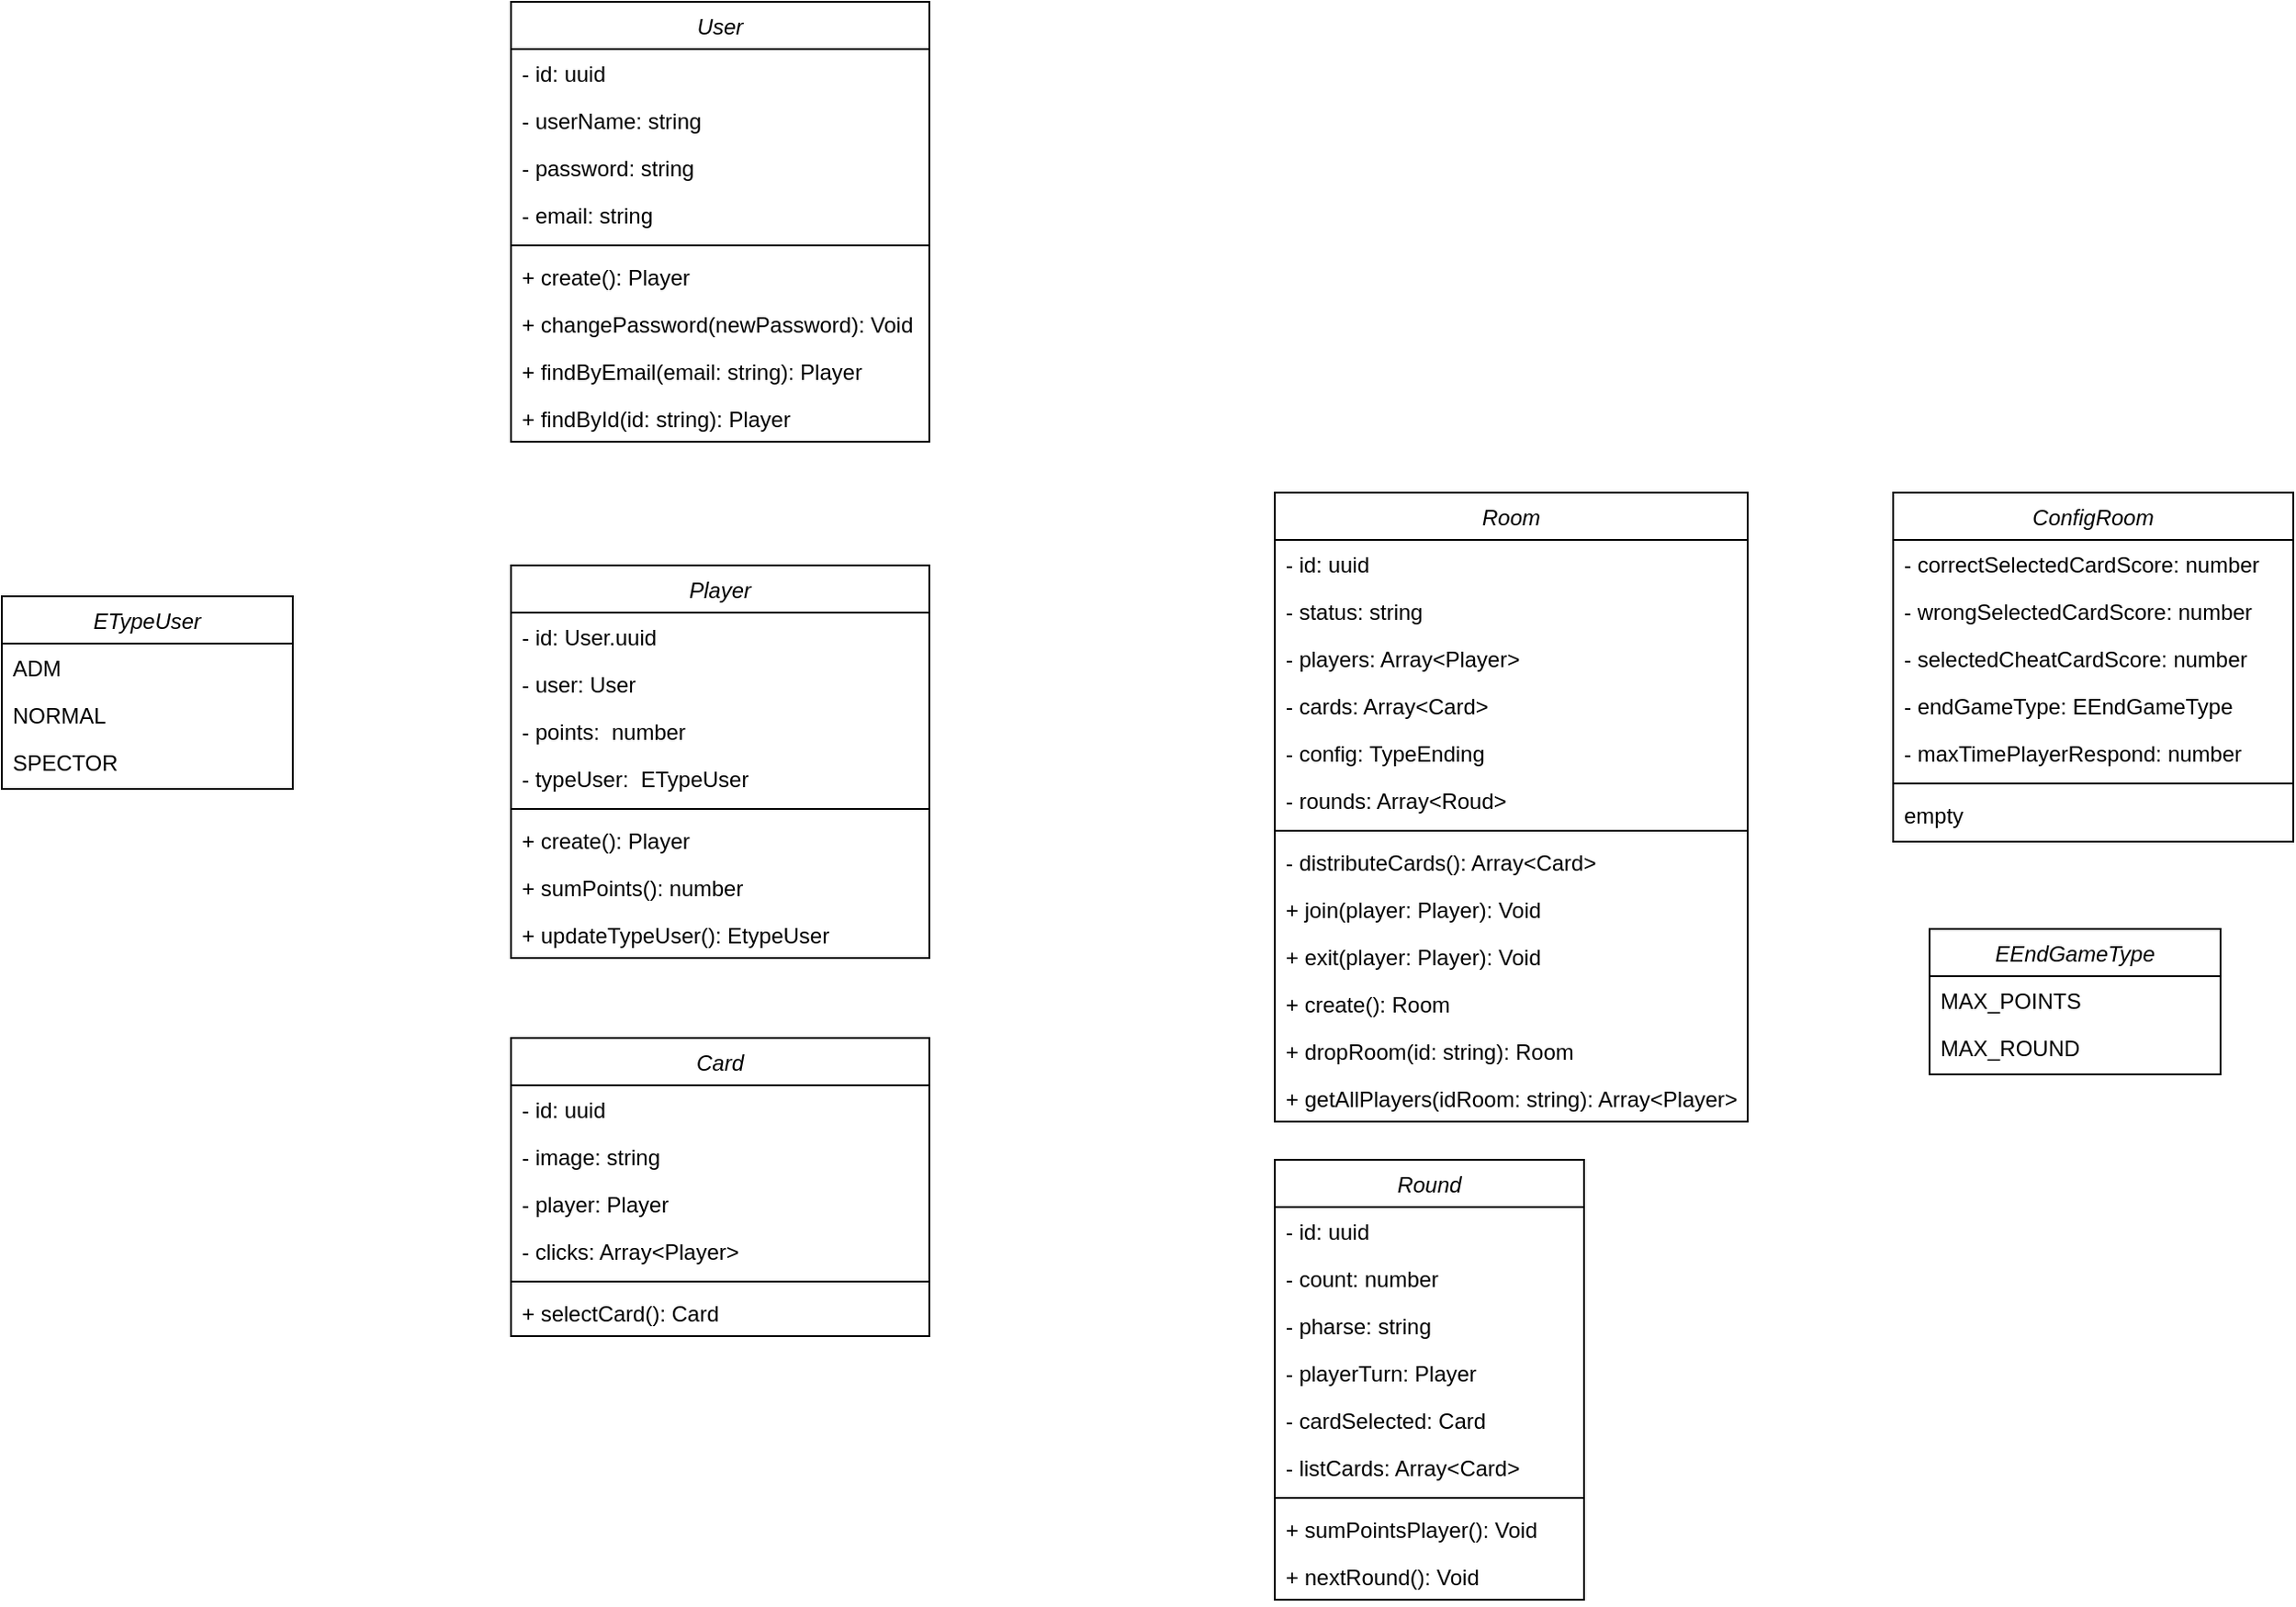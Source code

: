 <mxfile version="20.8.20" type="github">
  <diagram id="C5RBs43oDa-KdzZeNtuy" name="Page-1">
    <mxGraphModel dx="1862" dy="1755" grid="1" gridSize="10" guides="1" tooltips="1" connect="1" arrows="1" fold="1" page="1" pageScale="1" pageWidth="827" pageHeight="1169" math="0" shadow="0">
      <root>
        <mxCell id="WIyWlLk6GJQsqaUBKTNV-0" />
        <mxCell id="WIyWlLk6GJQsqaUBKTNV-1" parent="WIyWlLk6GJQsqaUBKTNV-0" />
        <mxCell id="zkfFHV4jXpPFQw0GAbJ--0" value="Player" style="swimlane;fontStyle=2;align=center;verticalAlign=top;childLayout=stackLayout;horizontal=1;startSize=26;horizontalStack=0;resizeParent=1;resizeLast=0;collapsible=1;marginBottom=0;rounded=0;shadow=0;strokeWidth=1;" parent="WIyWlLk6GJQsqaUBKTNV-1" vertex="1">
          <mxGeometry x="-230" y="150" width="230" height="216" as="geometry">
            <mxRectangle x="230" y="140" width="160" height="26" as="alternateBounds" />
          </mxGeometry>
        </mxCell>
        <mxCell id="urDKYEJhFiNxmNHtXU0g-31" value="- id: User.uuid" style="text;align=left;verticalAlign=top;spacingLeft=4;spacingRight=4;overflow=hidden;rotatable=0;points=[[0,0.5],[1,0.5]];portConstraint=eastwest;rounded=0;shadow=0;html=0;" vertex="1" parent="zkfFHV4jXpPFQw0GAbJ--0">
          <mxGeometry y="26" width="230" height="26" as="geometry" />
        </mxCell>
        <mxCell id="zkfFHV4jXpPFQw0GAbJ--2" value="- user: User" style="text;align=left;verticalAlign=top;spacingLeft=4;spacingRight=4;overflow=hidden;rotatable=0;points=[[0,0.5],[1,0.5]];portConstraint=eastwest;rounded=0;shadow=0;html=0;" parent="zkfFHV4jXpPFQw0GAbJ--0" vertex="1">
          <mxGeometry y="52" width="230" height="26" as="geometry" />
        </mxCell>
        <mxCell id="urDKYEJhFiNxmNHtXU0g-0" value="- points:  number" style="text;align=left;verticalAlign=top;spacingLeft=4;spacingRight=4;overflow=hidden;rotatable=0;points=[[0,0.5],[1,0.5]];portConstraint=eastwest;rounded=0;shadow=0;html=0;" vertex="1" parent="zkfFHV4jXpPFQw0GAbJ--0">
          <mxGeometry y="78" width="230" height="26" as="geometry" />
        </mxCell>
        <mxCell id="urDKYEJhFiNxmNHtXU0g-64" value="- typeUser:  ETypeUser" style="text;align=left;verticalAlign=top;spacingLeft=4;spacingRight=4;overflow=hidden;rotatable=0;points=[[0,0.5],[1,0.5]];portConstraint=eastwest;rounded=0;shadow=0;html=0;" vertex="1" parent="zkfFHV4jXpPFQw0GAbJ--0">
          <mxGeometry y="104" width="230" height="26" as="geometry" />
        </mxCell>
        <mxCell id="zkfFHV4jXpPFQw0GAbJ--4" value="" style="line;html=1;strokeWidth=1;align=left;verticalAlign=middle;spacingTop=-1;spacingLeft=3;spacingRight=3;rotatable=0;labelPosition=right;points=[];portConstraint=eastwest;" parent="zkfFHV4jXpPFQw0GAbJ--0" vertex="1">
          <mxGeometry y="130" width="230" height="8" as="geometry" />
        </mxCell>
        <mxCell id="urDKYEJhFiNxmNHtXU0g-78" value="+ create(): Player" style="text;align=left;verticalAlign=top;spacingLeft=4;spacingRight=4;overflow=hidden;rotatable=0;points=[[0,0.5],[1,0.5]];portConstraint=eastwest;" vertex="1" parent="zkfFHV4jXpPFQw0GAbJ--0">
          <mxGeometry y="138" width="230" height="26" as="geometry" />
        </mxCell>
        <mxCell id="urDKYEJhFiNxmNHtXU0g-79" value="+ sumPoints(): number" style="text;align=left;verticalAlign=top;spacingLeft=4;spacingRight=4;overflow=hidden;rotatable=0;points=[[0,0.5],[1,0.5]];portConstraint=eastwest;" vertex="1" parent="zkfFHV4jXpPFQw0GAbJ--0">
          <mxGeometry y="164" width="230" height="26" as="geometry" />
        </mxCell>
        <mxCell id="urDKYEJhFiNxmNHtXU0g-80" value="+ updateTypeUser(): EtypeUser" style="text;align=left;verticalAlign=top;spacingLeft=4;spacingRight=4;overflow=hidden;rotatable=0;points=[[0,0.5],[1,0.5]];portConstraint=eastwest;" vertex="1" parent="zkfFHV4jXpPFQw0GAbJ--0">
          <mxGeometry y="190" width="230" height="26" as="geometry" />
        </mxCell>
        <mxCell id="urDKYEJhFiNxmNHtXU0g-1" value="Room" style="swimlane;fontStyle=2;align=center;verticalAlign=top;childLayout=stackLayout;horizontal=1;startSize=26;horizontalStack=0;resizeParent=1;resizeLast=0;collapsible=1;marginBottom=0;rounded=0;shadow=0;strokeWidth=1;" vertex="1" parent="WIyWlLk6GJQsqaUBKTNV-1">
          <mxGeometry x="190" y="110" width="260" height="346" as="geometry">
            <mxRectangle x="230" y="140" width="160" height="26" as="alternateBounds" />
          </mxGeometry>
        </mxCell>
        <mxCell id="urDKYEJhFiNxmNHtXU0g-33" value="- id: uuid" style="text;align=left;verticalAlign=top;spacingLeft=4;spacingRight=4;overflow=hidden;rotatable=0;points=[[0,0.5],[1,0.5]];portConstraint=eastwest;rounded=0;shadow=0;html=0;" vertex="1" parent="urDKYEJhFiNxmNHtXU0g-1">
          <mxGeometry y="26" width="260" height="26" as="geometry" />
        </mxCell>
        <mxCell id="urDKYEJhFiNxmNHtXU0g-13" value="- status: string" style="text;align=left;verticalAlign=top;spacingLeft=4;spacingRight=4;overflow=hidden;rotatable=0;points=[[0,0.5],[1,0.5]];portConstraint=eastwest;rounded=0;shadow=0;html=0;" vertex="1" parent="urDKYEJhFiNxmNHtXU0g-1">
          <mxGeometry y="52" width="260" height="26" as="geometry" />
        </mxCell>
        <mxCell id="urDKYEJhFiNxmNHtXU0g-3" value="- players: Array&lt;Player&gt;" style="text;align=left;verticalAlign=top;spacingLeft=4;spacingRight=4;overflow=hidden;rotatable=0;points=[[0,0.5],[1,0.5]];portConstraint=eastwest;rounded=0;shadow=0;html=0;" vertex="1" parent="urDKYEJhFiNxmNHtXU0g-1">
          <mxGeometry y="78" width="260" height="26" as="geometry" />
        </mxCell>
        <mxCell id="urDKYEJhFiNxmNHtXU0g-30" value="- cards: Array&lt;Card&gt;" style="text;align=left;verticalAlign=top;spacingLeft=4;spacingRight=4;overflow=hidden;rotatable=0;points=[[0,0.5],[1,0.5]];portConstraint=eastwest;rounded=0;shadow=0;html=0;" vertex="1" parent="urDKYEJhFiNxmNHtXU0g-1">
          <mxGeometry y="104" width="260" height="26" as="geometry" />
        </mxCell>
        <mxCell id="urDKYEJhFiNxmNHtXU0g-4" value="- config: TypeEnding" style="text;align=left;verticalAlign=top;spacingLeft=4;spacingRight=4;overflow=hidden;rotatable=0;points=[[0,0.5],[1,0.5]];portConstraint=eastwest;rounded=0;shadow=0;html=0;" vertex="1" parent="urDKYEJhFiNxmNHtXU0g-1">
          <mxGeometry y="130" width="260" height="26" as="geometry" />
        </mxCell>
        <mxCell id="urDKYEJhFiNxmNHtXU0g-61" value="- rounds: Array&lt;Roud&gt;" style="text;align=left;verticalAlign=top;spacingLeft=4;spacingRight=4;overflow=hidden;rotatable=0;points=[[0,0.5],[1,0.5]];portConstraint=eastwest;rounded=0;shadow=0;html=0;" vertex="1" parent="urDKYEJhFiNxmNHtXU0g-1">
          <mxGeometry y="156" width="260" height="26" as="geometry" />
        </mxCell>
        <mxCell id="urDKYEJhFiNxmNHtXU0g-5" value="" style="line;html=1;strokeWidth=1;align=left;verticalAlign=middle;spacingTop=-1;spacingLeft=3;spacingRight=3;rotatable=0;labelPosition=right;points=[];portConstraint=eastwest;" vertex="1" parent="urDKYEJhFiNxmNHtXU0g-1">
          <mxGeometry y="182" width="260" height="8" as="geometry" />
        </mxCell>
        <mxCell id="urDKYEJhFiNxmNHtXU0g-6" value="- distributeCards(): Array&lt;Card&gt;" style="text;align=left;verticalAlign=top;spacingLeft=4;spacingRight=4;overflow=hidden;rotatable=0;points=[[0,0.5],[1,0.5]];portConstraint=eastwest;" vertex="1" parent="urDKYEJhFiNxmNHtXU0g-1">
          <mxGeometry y="190" width="260" height="26" as="geometry" />
        </mxCell>
        <mxCell id="urDKYEJhFiNxmNHtXU0g-81" value="+ join(player: Player): Void" style="text;align=left;verticalAlign=top;spacingLeft=4;spacingRight=4;overflow=hidden;rotatable=0;points=[[0,0.5],[1,0.5]];portConstraint=eastwest;" vertex="1" parent="urDKYEJhFiNxmNHtXU0g-1">
          <mxGeometry y="216" width="260" height="26" as="geometry" />
        </mxCell>
        <mxCell id="urDKYEJhFiNxmNHtXU0g-17" value="+ exit(player: Player): Void" style="text;align=left;verticalAlign=top;spacingLeft=4;spacingRight=4;overflow=hidden;rotatable=0;points=[[0,0.5],[1,0.5]];portConstraint=eastwest;" vertex="1" parent="urDKYEJhFiNxmNHtXU0g-1">
          <mxGeometry y="242" width="260" height="26" as="geometry" />
        </mxCell>
        <mxCell id="urDKYEJhFiNxmNHtXU0g-19" value="+ create(): Room" style="text;align=left;verticalAlign=top;spacingLeft=4;spacingRight=4;overflow=hidden;rotatable=0;points=[[0,0.5],[1,0.5]];portConstraint=eastwest;" vertex="1" parent="urDKYEJhFiNxmNHtXU0g-1">
          <mxGeometry y="268" width="260" height="26" as="geometry" />
        </mxCell>
        <mxCell id="urDKYEJhFiNxmNHtXU0g-18" value="+ dropRoom(id: string): Room" style="text;align=left;verticalAlign=top;spacingLeft=4;spacingRight=4;overflow=hidden;rotatable=0;points=[[0,0.5],[1,0.5]];portConstraint=eastwest;" vertex="1" parent="urDKYEJhFiNxmNHtXU0g-1">
          <mxGeometry y="294" width="260" height="26" as="geometry" />
        </mxCell>
        <mxCell id="urDKYEJhFiNxmNHtXU0g-20" value="+ getAllPlayers(idRoom: string): Array&lt;Player&gt;" style="text;align=left;verticalAlign=top;spacingLeft=4;spacingRight=4;overflow=hidden;rotatable=0;points=[[0,0.5],[1,0.5]];portConstraint=eastwest;" vertex="1" parent="urDKYEJhFiNxmNHtXU0g-1">
          <mxGeometry y="320" width="260" height="26" as="geometry" />
        </mxCell>
        <mxCell id="urDKYEJhFiNxmNHtXU0g-7" value="ConfigRoom" style="swimlane;fontStyle=2;align=center;verticalAlign=top;childLayout=stackLayout;horizontal=1;startSize=26;horizontalStack=0;resizeParent=1;resizeLast=0;collapsible=1;marginBottom=0;rounded=0;shadow=0;strokeWidth=1;" vertex="1" parent="WIyWlLk6GJQsqaUBKTNV-1">
          <mxGeometry x="530" y="110" width="220" height="192" as="geometry">
            <mxRectangle x="230" y="140" width="160" height="26" as="alternateBounds" />
          </mxGeometry>
        </mxCell>
        <mxCell id="urDKYEJhFiNxmNHtXU0g-8" value="- correctSelectedCardScore: number" style="text;align=left;verticalAlign=top;spacingLeft=4;spacingRight=4;overflow=hidden;rotatable=0;points=[[0,0.5],[1,0.5]];portConstraint=eastwest;rounded=0;shadow=0;html=0;" vertex="1" parent="urDKYEJhFiNxmNHtXU0g-7">
          <mxGeometry y="26" width="220" height="26" as="geometry" />
        </mxCell>
        <mxCell id="urDKYEJhFiNxmNHtXU0g-72" value="- wrongSelectedCardScore: number" style="text;align=left;verticalAlign=top;spacingLeft=4;spacingRight=4;overflow=hidden;rotatable=0;points=[[0,0.5],[1,0.5]];portConstraint=eastwest;rounded=0;shadow=0;html=0;" vertex="1" parent="urDKYEJhFiNxmNHtXU0g-7">
          <mxGeometry y="52" width="220" height="26" as="geometry" />
        </mxCell>
        <mxCell id="urDKYEJhFiNxmNHtXU0g-73" value="- selectedCheatCardScore: number" style="text;align=left;verticalAlign=top;spacingLeft=4;spacingRight=4;overflow=hidden;rotatable=0;points=[[0,0.5],[1,0.5]];portConstraint=eastwest;rounded=0;shadow=0;html=0;" vertex="1" parent="urDKYEJhFiNxmNHtXU0g-7">
          <mxGeometry y="78" width="220" height="26" as="geometry" />
        </mxCell>
        <mxCell id="urDKYEJhFiNxmNHtXU0g-9" value="- endGameType: EEndGameType" style="text;align=left;verticalAlign=top;spacingLeft=4;spacingRight=4;overflow=hidden;rotatable=0;points=[[0,0.5],[1,0.5]];portConstraint=eastwest;rounded=0;shadow=0;html=0;" vertex="1" parent="urDKYEJhFiNxmNHtXU0g-7">
          <mxGeometry y="104" width="220" height="26" as="geometry" />
        </mxCell>
        <mxCell id="urDKYEJhFiNxmNHtXU0g-82" value="- maxTimePlayerRespond: number" style="text;align=left;verticalAlign=top;spacingLeft=4;spacingRight=4;overflow=hidden;rotatable=0;points=[[0,0.5],[1,0.5]];portConstraint=eastwest;rounded=0;shadow=0;html=0;" vertex="1" parent="urDKYEJhFiNxmNHtXU0g-7">
          <mxGeometry y="130" width="220" height="26" as="geometry" />
        </mxCell>
        <mxCell id="urDKYEJhFiNxmNHtXU0g-11" value="" style="line;html=1;strokeWidth=1;align=left;verticalAlign=middle;spacingTop=-1;spacingLeft=3;spacingRight=3;rotatable=0;labelPosition=right;points=[];portConstraint=eastwest;" vertex="1" parent="urDKYEJhFiNxmNHtXU0g-7">
          <mxGeometry y="156" width="220" height="8" as="geometry" />
        </mxCell>
        <mxCell id="urDKYEJhFiNxmNHtXU0g-12" value="empty" style="text;align=left;verticalAlign=top;spacingLeft=4;spacingRight=4;overflow=hidden;rotatable=0;points=[[0,0.5],[1,0.5]];portConstraint=eastwest;" vertex="1" parent="urDKYEJhFiNxmNHtXU0g-7">
          <mxGeometry y="164" width="220" height="28" as="geometry" />
        </mxCell>
        <mxCell id="urDKYEJhFiNxmNHtXU0g-21" value="Card" style="swimlane;fontStyle=2;align=center;verticalAlign=top;childLayout=stackLayout;horizontal=1;startSize=26;horizontalStack=0;resizeParent=1;resizeLast=0;collapsible=1;marginBottom=0;rounded=0;shadow=0;strokeWidth=1;" vertex="1" parent="WIyWlLk6GJQsqaUBKTNV-1">
          <mxGeometry x="-230" y="410" width="230" height="164" as="geometry">
            <mxRectangle x="230" y="140" width="160" height="26" as="alternateBounds" />
          </mxGeometry>
        </mxCell>
        <mxCell id="urDKYEJhFiNxmNHtXU0g-22" value="- id: uuid" style="text;align=left;verticalAlign=top;spacingLeft=4;spacingRight=4;overflow=hidden;rotatable=0;points=[[0,0.5],[1,0.5]];portConstraint=eastwest;rounded=0;shadow=0;html=0;" vertex="1" parent="urDKYEJhFiNxmNHtXU0g-21">
          <mxGeometry y="26" width="230" height="26" as="geometry" />
        </mxCell>
        <mxCell id="urDKYEJhFiNxmNHtXU0g-63" value="- image: string" style="text;align=left;verticalAlign=top;spacingLeft=4;spacingRight=4;overflow=hidden;rotatable=0;points=[[0,0.5],[1,0.5]];portConstraint=eastwest;rounded=0;shadow=0;html=0;" vertex="1" parent="urDKYEJhFiNxmNHtXU0g-21">
          <mxGeometry y="52" width="230" height="26" as="geometry" />
        </mxCell>
        <mxCell id="urDKYEJhFiNxmNHtXU0g-23" value="- player: Player" style="text;align=left;verticalAlign=top;spacingLeft=4;spacingRight=4;overflow=hidden;rotatable=0;points=[[0,0.5],[1,0.5]];portConstraint=eastwest;rounded=0;shadow=0;html=0;" vertex="1" parent="urDKYEJhFiNxmNHtXU0g-21">
          <mxGeometry y="78" width="230" height="26" as="geometry" />
        </mxCell>
        <mxCell id="urDKYEJhFiNxmNHtXU0g-24" value="- clicks: Array&lt;Player&gt;" style="text;align=left;verticalAlign=top;spacingLeft=4;spacingRight=4;overflow=hidden;rotatable=0;points=[[0,0.5],[1,0.5]];portConstraint=eastwest;rounded=0;shadow=0;html=0;" vertex="1" parent="urDKYEJhFiNxmNHtXU0g-21">
          <mxGeometry y="104" width="230" height="26" as="geometry" />
        </mxCell>
        <mxCell id="urDKYEJhFiNxmNHtXU0g-25" value="" style="line;html=1;strokeWidth=1;align=left;verticalAlign=middle;spacingTop=-1;spacingLeft=3;spacingRight=3;rotatable=0;labelPosition=right;points=[];portConstraint=eastwest;" vertex="1" parent="urDKYEJhFiNxmNHtXU0g-21">
          <mxGeometry y="130" width="230" height="8" as="geometry" />
        </mxCell>
        <mxCell id="urDKYEJhFiNxmNHtXU0g-28" value="+ selectCard(): Card" style="text;align=left;verticalAlign=top;spacingLeft=4;spacingRight=4;overflow=hidden;rotatable=0;points=[[0,0.5],[1,0.5]];portConstraint=eastwest;" vertex="1" parent="urDKYEJhFiNxmNHtXU0g-21">
          <mxGeometry y="138" width="230" height="26" as="geometry" />
        </mxCell>
        <mxCell id="urDKYEJhFiNxmNHtXU0g-34" value="Round" style="swimlane;fontStyle=2;align=center;verticalAlign=top;childLayout=stackLayout;horizontal=1;startSize=26;horizontalStack=0;resizeParent=1;resizeLast=0;collapsible=1;marginBottom=0;rounded=0;shadow=0;strokeWidth=1;" vertex="1" parent="WIyWlLk6GJQsqaUBKTNV-1">
          <mxGeometry x="190" y="477" width="170" height="242" as="geometry">
            <mxRectangle x="230" y="140" width="160" height="26" as="alternateBounds" />
          </mxGeometry>
        </mxCell>
        <mxCell id="urDKYEJhFiNxmNHtXU0g-35" value="- id: uuid" style="text;align=left;verticalAlign=top;spacingLeft=4;spacingRight=4;overflow=hidden;rotatable=0;points=[[0,0.5],[1,0.5]];portConstraint=eastwest;rounded=0;shadow=0;html=0;" vertex="1" parent="urDKYEJhFiNxmNHtXU0g-34">
          <mxGeometry y="26" width="170" height="26" as="geometry" />
        </mxCell>
        <mxCell id="urDKYEJhFiNxmNHtXU0g-36" value="- count: number" style="text;align=left;verticalAlign=top;spacingLeft=4;spacingRight=4;overflow=hidden;rotatable=0;points=[[0,0.5],[1,0.5]];portConstraint=eastwest;rounded=0;shadow=0;html=0;" vertex="1" parent="urDKYEJhFiNxmNHtXU0g-34">
          <mxGeometry y="52" width="170" height="26" as="geometry" />
        </mxCell>
        <mxCell id="urDKYEJhFiNxmNHtXU0g-37" value="- pharse: string" style="text;align=left;verticalAlign=top;spacingLeft=4;spacingRight=4;overflow=hidden;rotatable=0;points=[[0,0.5],[1,0.5]];portConstraint=eastwest;rounded=0;shadow=0;html=0;" vertex="1" parent="urDKYEJhFiNxmNHtXU0g-34">
          <mxGeometry y="78" width="170" height="26" as="geometry" />
        </mxCell>
        <mxCell id="urDKYEJhFiNxmNHtXU0g-40" value="- playerTurn: Player" style="text;align=left;verticalAlign=top;spacingLeft=4;spacingRight=4;overflow=hidden;rotatable=0;points=[[0,0.5],[1,0.5]];portConstraint=eastwest;rounded=0;shadow=0;html=0;" vertex="1" parent="urDKYEJhFiNxmNHtXU0g-34">
          <mxGeometry y="104" width="170" height="26" as="geometry" />
        </mxCell>
        <mxCell id="urDKYEJhFiNxmNHtXU0g-41" value="- cardSelected: Card" style="text;align=left;verticalAlign=top;spacingLeft=4;spacingRight=4;overflow=hidden;rotatable=0;points=[[0,0.5],[1,0.5]];portConstraint=eastwest;rounded=0;shadow=0;html=0;" vertex="1" parent="urDKYEJhFiNxmNHtXU0g-34">
          <mxGeometry y="130" width="170" height="26" as="geometry" />
        </mxCell>
        <mxCell id="urDKYEJhFiNxmNHtXU0g-50" value="- listCards: Array&lt;Card&gt;" style="text;align=left;verticalAlign=top;spacingLeft=4;spacingRight=4;overflow=hidden;rotatable=0;points=[[0,0.5],[1,0.5]];portConstraint=eastwest;rounded=0;shadow=0;html=0;" vertex="1" parent="urDKYEJhFiNxmNHtXU0g-34">
          <mxGeometry y="156" width="170" height="26" as="geometry" />
        </mxCell>
        <mxCell id="urDKYEJhFiNxmNHtXU0g-38" value="" style="line;html=1;strokeWidth=1;align=left;verticalAlign=middle;spacingTop=-1;spacingLeft=3;spacingRight=3;rotatable=0;labelPosition=right;points=[];portConstraint=eastwest;" vertex="1" parent="urDKYEJhFiNxmNHtXU0g-34">
          <mxGeometry y="182" width="170" height="8" as="geometry" />
        </mxCell>
        <mxCell id="urDKYEJhFiNxmNHtXU0g-39" value="+ sumPointsPlayer(): Void" style="text;align=left;verticalAlign=top;spacingLeft=4;spacingRight=4;overflow=hidden;rotatable=0;points=[[0,0.5],[1,0.5]];portConstraint=eastwest;" vertex="1" parent="urDKYEJhFiNxmNHtXU0g-34">
          <mxGeometry y="190" width="170" height="26" as="geometry" />
        </mxCell>
        <mxCell id="urDKYEJhFiNxmNHtXU0g-62" value="+ nextRound(): Void" style="text;align=left;verticalAlign=top;spacingLeft=4;spacingRight=4;overflow=hidden;rotatable=0;points=[[0,0.5],[1,0.5]];portConstraint=eastwest;" vertex="1" parent="urDKYEJhFiNxmNHtXU0g-34">
          <mxGeometry y="216" width="170" height="26" as="geometry" />
        </mxCell>
        <mxCell id="urDKYEJhFiNxmNHtXU0g-51" value="User" style="swimlane;fontStyle=2;align=center;verticalAlign=top;childLayout=stackLayout;horizontal=1;startSize=26;horizontalStack=0;resizeParent=1;resizeLast=0;collapsible=1;marginBottom=0;rounded=0;shadow=0;strokeWidth=1;" vertex="1" parent="WIyWlLk6GJQsqaUBKTNV-1">
          <mxGeometry x="-230" y="-160" width="230" height="242" as="geometry">
            <mxRectangle x="230" y="140" width="160" height="26" as="alternateBounds" />
          </mxGeometry>
        </mxCell>
        <mxCell id="urDKYEJhFiNxmNHtXU0g-52" value="- id: uuid" style="text;align=left;verticalAlign=top;spacingLeft=4;spacingRight=4;overflow=hidden;rotatable=0;points=[[0,0.5],[1,0.5]];portConstraint=eastwest;rounded=0;shadow=0;html=0;" vertex="1" parent="urDKYEJhFiNxmNHtXU0g-51">
          <mxGeometry y="26" width="230" height="26" as="geometry" />
        </mxCell>
        <mxCell id="urDKYEJhFiNxmNHtXU0g-53" value="- userName: string" style="text;align=left;verticalAlign=top;spacingLeft=4;spacingRight=4;overflow=hidden;rotatable=0;points=[[0,0.5],[1,0.5]];portConstraint=eastwest;rounded=0;shadow=0;html=0;" vertex="1" parent="urDKYEJhFiNxmNHtXU0g-51">
          <mxGeometry y="52" width="230" height="26" as="geometry" />
        </mxCell>
        <mxCell id="urDKYEJhFiNxmNHtXU0g-54" value="- password: string" style="text;align=left;verticalAlign=top;spacingLeft=4;spacingRight=4;overflow=hidden;rotatable=0;points=[[0,0.5],[1,0.5]];portConstraint=eastwest;rounded=0;shadow=0;html=0;" vertex="1" parent="urDKYEJhFiNxmNHtXU0g-51">
          <mxGeometry y="78" width="230" height="26" as="geometry" />
        </mxCell>
        <mxCell id="urDKYEJhFiNxmNHtXU0g-55" value="- email: string" style="text;align=left;verticalAlign=top;spacingLeft=4;spacingRight=4;overflow=hidden;rotatable=0;points=[[0,0.5],[1,0.5]];portConstraint=eastwest;rounded=0;shadow=0;html=0;" vertex="1" parent="urDKYEJhFiNxmNHtXU0g-51">
          <mxGeometry y="104" width="230" height="26" as="geometry" />
        </mxCell>
        <mxCell id="urDKYEJhFiNxmNHtXU0g-56" value="" style="line;html=1;strokeWidth=1;align=left;verticalAlign=middle;spacingTop=-1;spacingLeft=3;spacingRight=3;rotatable=0;labelPosition=right;points=[];portConstraint=eastwest;" vertex="1" parent="urDKYEJhFiNxmNHtXU0g-51">
          <mxGeometry y="130" width="230" height="8" as="geometry" />
        </mxCell>
        <mxCell id="urDKYEJhFiNxmNHtXU0g-57" value="+ create(): Player" style="text;align=left;verticalAlign=top;spacingLeft=4;spacingRight=4;overflow=hidden;rotatable=0;points=[[0,0.5],[1,0.5]];portConstraint=eastwest;" vertex="1" parent="urDKYEJhFiNxmNHtXU0g-51">
          <mxGeometry y="138" width="230" height="26" as="geometry" />
        </mxCell>
        <mxCell id="urDKYEJhFiNxmNHtXU0g-58" value="+ changePassword(newPassword): Void" style="text;align=left;verticalAlign=top;spacingLeft=4;spacingRight=4;overflow=hidden;rotatable=0;points=[[0,0.5],[1,0.5]];portConstraint=eastwest;" vertex="1" parent="urDKYEJhFiNxmNHtXU0g-51">
          <mxGeometry y="164" width="230" height="26" as="geometry" />
        </mxCell>
        <mxCell id="urDKYEJhFiNxmNHtXU0g-59" value="+ findByEmail(email: string): Player" style="text;align=left;verticalAlign=top;spacingLeft=4;spacingRight=4;overflow=hidden;rotatable=0;points=[[0,0.5],[1,0.5]];portConstraint=eastwest;" vertex="1" parent="urDKYEJhFiNxmNHtXU0g-51">
          <mxGeometry y="190" width="230" height="26" as="geometry" />
        </mxCell>
        <mxCell id="urDKYEJhFiNxmNHtXU0g-60" value="+ findById(id: string): Player" style="text;align=left;verticalAlign=top;spacingLeft=4;spacingRight=4;overflow=hidden;rotatable=0;points=[[0,0.5],[1,0.5]];portConstraint=eastwest;" vertex="1" parent="urDKYEJhFiNxmNHtXU0g-51">
          <mxGeometry y="216" width="230" height="26" as="geometry" />
        </mxCell>
        <mxCell id="urDKYEJhFiNxmNHtXU0g-65" value="ETypeUser" style="swimlane;fontStyle=2;align=center;verticalAlign=top;childLayout=stackLayout;horizontal=1;startSize=26;horizontalStack=0;resizeParent=1;resizeLast=0;collapsible=1;marginBottom=0;rounded=0;shadow=0;strokeWidth=1;" vertex="1" parent="WIyWlLk6GJQsqaUBKTNV-1">
          <mxGeometry x="-510" y="167" width="160" height="106" as="geometry">
            <mxRectangle x="230" y="140" width="160" height="26" as="alternateBounds" />
          </mxGeometry>
        </mxCell>
        <mxCell id="urDKYEJhFiNxmNHtXU0g-66" value="ADM" style="text;align=left;verticalAlign=top;spacingLeft=4;spacingRight=4;overflow=hidden;rotatable=0;points=[[0,0.5],[1,0.5]];portConstraint=eastwest;rounded=0;shadow=0;html=0;" vertex="1" parent="urDKYEJhFiNxmNHtXU0g-65">
          <mxGeometry y="26" width="160" height="26" as="geometry" />
        </mxCell>
        <mxCell id="urDKYEJhFiNxmNHtXU0g-70" value="NORMAL" style="text;align=left;verticalAlign=top;spacingLeft=4;spacingRight=4;overflow=hidden;rotatable=0;points=[[0,0.5],[1,0.5]];portConstraint=eastwest;rounded=0;shadow=0;html=0;" vertex="1" parent="urDKYEJhFiNxmNHtXU0g-65">
          <mxGeometry y="52" width="160" height="26" as="geometry" />
        </mxCell>
        <mxCell id="urDKYEJhFiNxmNHtXU0g-71" value="SPECTOR" style="text;align=left;verticalAlign=top;spacingLeft=4;spacingRight=4;overflow=hidden;rotatable=0;points=[[0,0.5],[1,0.5]];portConstraint=eastwest;rounded=0;shadow=0;html=0;" vertex="1" parent="urDKYEJhFiNxmNHtXU0g-65">
          <mxGeometry y="78" width="160" height="26" as="geometry" />
        </mxCell>
        <mxCell id="urDKYEJhFiNxmNHtXU0g-74" value="EEndGameType" style="swimlane;fontStyle=2;align=center;verticalAlign=top;childLayout=stackLayout;horizontal=1;startSize=26;horizontalStack=0;resizeParent=1;resizeLast=0;collapsible=1;marginBottom=0;rounded=0;shadow=0;strokeWidth=1;" vertex="1" parent="WIyWlLk6GJQsqaUBKTNV-1">
          <mxGeometry x="550" y="350" width="160" height="80" as="geometry">
            <mxRectangle x="230" y="140" width="160" height="26" as="alternateBounds" />
          </mxGeometry>
        </mxCell>
        <mxCell id="urDKYEJhFiNxmNHtXU0g-75" value="MAX_POINTS" style="text;align=left;verticalAlign=top;spacingLeft=4;spacingRight=4;overflow=hidden;rotatable=0;points=[[0,0.5],[1,0.5]];portConstraint=eastwest;rounded=0;shadow=0;html=0;" vertex="1" parent="urDKYEJhFiNxmNHtXU0g-74">
          <mxGeometry y="26" width="160" height="26" as="geometry" />
        </mxCell>
        <mxCell id="urDKYEJhFiNxmNHtXU0g-76" value="MAX_ROUND" style="text;align=left;verticalAlign=top;spacingLeft=4;spacingRight=4;overflow=hidden;rotatable=0;points=[[0,0.5],[1,0.5]];portConstraint=eastwest;rounded=0;shadow=0;html=0;" vertex="1" parent="urDKYEJhFiNxmNHtXU0g-74">
          <mxGeometry y="52" width="160" height="26" as="geometry" />
        </mxCell>
      </root>
    </mxGraphModel>
  </diagram>
</mxfile>
